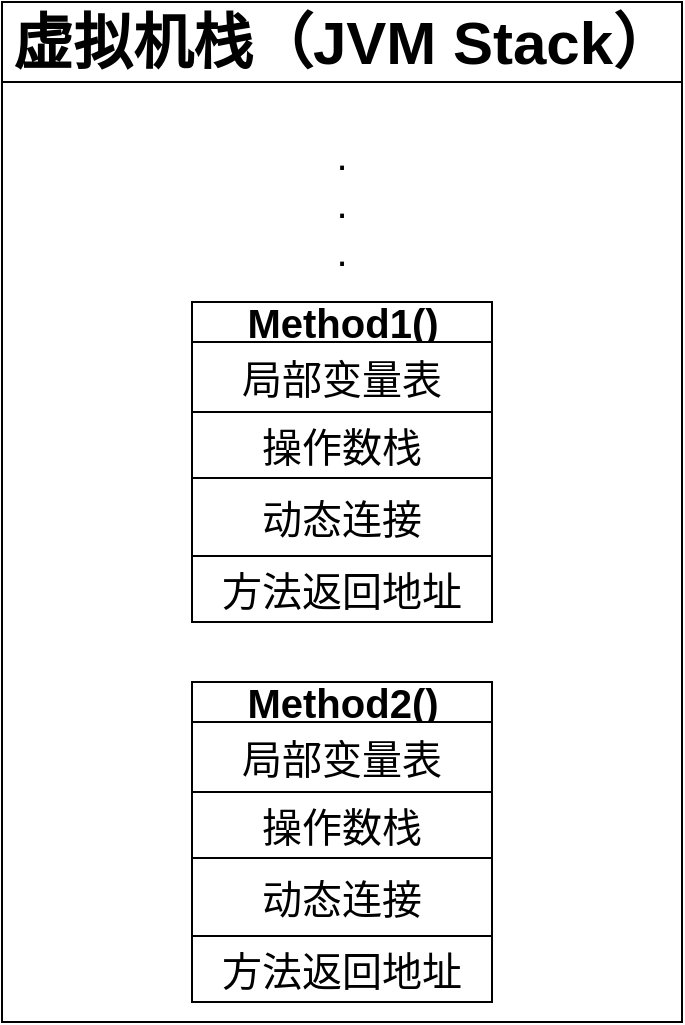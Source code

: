 <mxfile version="14.4.2" type="github">
  <diagram id="2-xbtvVCxzTjt74-FmUU" name="Page-1">
    <mxGraphModel dx="1038" dy="511" grid="1" gridSize="10" guides="1" tooltips="1" connect="1" arrows="1" fold="1" page="1" pageScale="1" pageWidth="850" pageHeight="1100" math="0" shadow="0">
      <root>
        <mxCell id="0" />
        <mxCell id="1" parent="0" />
        <mxCell id="-9JynYwgXRu6HP81hHen-24" value="虚拟机栈（JVM Stack）" style="swimlane;html=1;startSize=40;horizontal=1;containerType=tree;newEdgeStyle={&quot;edgeStyle&quot;:&quot;elbowEdgeStyle&quot;,&quot;startArrow&quot;:&quot;none&quot;,&quot;endArrow&quot;:&quot;none&quot;};gradientColor=#ffffff;fontSize=30;" vertex="1" parent="1">
          <mxGeometry x="210" y="30" width="340" height="510" as="geometry" />
        </mxCell>
        <mxCell id="-9JynYwgXRu6HP81hHen-59" value="&lt;font style=&quot;font-size: 20px;&quot;&gt;.&lt;br style=&quot;font-size: 20px;&quot;&gt;.&lt;br style=&quot;font-size: 20px;&quot;&gt;.&lt;/font&gt;" style="rounded=0;whiteSpace=wrap;html=1;gradientColor=#ffffff;strokeColor=none;fontSize=20;" vertex="1" parent="-9JynYwgXRu6HP81hHen-24">
          <mxGeometry x="110" y="50" width="120" height="100" as="geometry" />
        </mxCell>
        <mxCell id="-9JynYwgXRu6HP81hHen-60" value="Method1()" style="swimlane;html=1;startSize=20;horizontal=1;containerType=tree;newEdgeStyle={&quot;edgeStyle&quot;:&quot;elbowEdgeStyle&quot;,&quot;startArrow&quot;:&quot;none&quot;,&quot;endArrow&quot;:&quot;none&quot;};gradientColor=#ffffff;fontSize=20;" vertex="1" parent="-9JynYwgXRu6HP81hHen-24">
          <mxGeometry x="95" y="150" width="150" height="160" as="geometry" />
        </mxCell>
        <mxCell id="-9JynYwgXRu6HP81hHen-30" value="" style="shape=table;html=1;whiteSpace=wrap;startSize=0;container=1;collapsible=0;childLayout=tableLayout;gradientColor=#ffffff;fontSize=15;" vertex="1" parent="-9JynYwgXRu6HP81hHen-60">
          <mxGeometry y="20" width="150" height="140" as="geometry" />
        </mxCell>
        <mxCell id="-9JynYwgXRu6HP81hHen-31" value="" style="shape=partialRectangle;html=1;whiteSpace=wrap;collapsible=0;dropTarget=0;pointerEvents=0;fillColor=none;top=0;left=0;bottom=0;right=0;points=[[0,0.5],[1,0.5]];portConstraint=eastwest;" vertex="1" parent="-9JynYwgXRu6HP81hHen-30">
          <mxGeometry width="150" height="35" as="geometry" />
        </mxCell>
        <mxCell id="-9JynYwgXRu6HP81hHen-32" value="局部变量表" style="shape=partialRectangle;html=1;whiteSpace=wrap;connectable=0;fillColor=none;top=0;left=0;bottom=0;right=0;overflow=hidden;fontSize=20;" vertex="1" parent="-9JynYwgXRu6HP81hHen-31">
          <mxGeometry width="150" height="35" as="geometry" />
        </mxCell>
        <mxCell id="-9JynYwgXRu6HP81hHen-35" value="" style="shape=partialRectangle;html=1;whiteSpace=wrap;collapsible=0;dropTarget=0;pointerEvents=0;fillColor=none;top=0;left=0;bottom=0;right=0;points=[[0,0.5],[1,0.5]];portConstraint=eastwest;" vertex="1" parent="-9JynYwgXRu6HP81hHen-30">
          <mxGeometry y="35" width="150" height="33" as="geometry" />
        </mxCell>
        <mxCell id="-9JynYwgXRu6HP81hHen-36" value="操作数栈" style="shape=partialRectangle;html=1;whiteSpace=wrap;connectable=0;fillColor=none;top=0;left=0;bottom=0;right=0;overflow=hidden;fontSize=20;" vertex="1" parent="-9JynYwgXRu6HP81hHen-35">
          <mxGeometry width="150" height="33" as="geometry" />
        </mxCell>
        <mxCell id="-9JynYwgXRu6HP81hHen-43" style="shape=partialRectangle;html=1;whiteSpace=wrap;collapsible=0;dropTarget=0;pointerEvents=0;fillColor=none;top=0;left=0;bottom=0;right=0;points=[[0,0.5],[1,0.5]];portConstraint=eastwest;" vertex="1" parent="-9JynYwgXRu6HP81hHen-30">
          <mxGeometry y="68" width="150" height="39" as="geometry" />
        </mxCell>
        <mxCell id="-9JynYwgXRu6HP81hHen-44" value="&lt;font style=&quot;font-size: 20px&quot;&gt;动态连接&lt;/font&gt;" style="shape=partialRectangle;html=1;whiteSpace=wrap;connectable=0;fillColor=none;top=0;left=0;bottom=0;right=0;overflow=hidden;" vertex="1" parent="-9JynYwgXRu6HP81hHen-43">
          <mxGeometry width="150" height="39" as="geometry" />
        </mxCell>
        <mxCell id="-9JynYwgXRu6HP81hHen-47" style="shape=partialRectangle;html=1;whiteSpace=wrap;collapsible=0;dropTarget=0;pointerEvents=0;fillColor=none;top=0;left=0;bottom=0;right=0;points=[[0,0.5],[1,0.5]];portConstraint=eastwest;" vertex="1" parent="-9JynYwgXRu6HP81hHen-30">
          <mxGeometry y="107" width="150" height="33" as="geometry" />
        </mxCell>
        <mxCell id="-9JynYwgXRu6HP81hHen-48" value="方法返回地址" style="shape=partialRectangle;html=1;whiteSpace=wrap;connectable=0;fillColor=none;top=0;left=0;bottom=0;right=0;overflow=hidden;fontSize=20;" vertex="1" parent="-9JynYwgXRu6HP81hHen-47">
          <mxGeometry width="150" height="33" as="geometry" />
        </mxCell>
        <mxCell id="-9JynYwgXRu6HP81hHen-76" value="Method2()" style="swimlane;html=1;startSize=20;horizontal=1;containerType=tree;newEdgeStyle={&quot;edgeStyle&quot;:&quot;elbowEdgeStyle&quot;,&quot;startArrow&quot;:&quot;none&quot;,&quot;endArrow&quot;:&quot;none&quot;};gradientColor=#ffffff;fontSize=20;" vertex="1" parent="-9JynYwgXRu6HP81hHen-24">
          <mxGeometry x="95" y="340" width="150" height="160" as="geometry" />
        </mxCell>
        <mxCell id="-9JynYwgXRu6HP81hHen-77" value="" style="shape=table;html=1;whiteSpace=wrap;startSize=0;container=1;collapsible=0;childLayout=tableLayout;gradientColor=#ffffff;fontSize=15;" vertex="1" parent="-9JynYwgXRu6HP81hHen-76">
          <mxGeometry y="20" width="150" height="140" as="geometry" />
        </mxCell>
        <mxCell id="-9JynYwgXRu6HP81hHen-78" value="" style="shape=partialRectangle;html=1;whiteSpace=wrap;collapsible=0;dropTarget=0;pointerEvents=0;fillColor=none;top=0;left=0;bottom=0;right=0;points=[[0,0.5],[1,0.5]];portConstraint=eastwest;" vertex="1" parent="-9JynYwgXRu6HP81hHen-77">
          <mxGeometry width="150" height="35" as="geometry" />
        </mxCell>
        <mxCell id="-9JynYwgXRu6HP81hHen-79" value="局部变量表" style="shape=partialRectangle;html=1;whiteSpace=wrap;connectable=0;fillColor=none;top=0;left=0;bottom=0;right=0;overflow=hidden;fontSize=20;" vertex="1" parent="-9JynYwgXRu6HP81hHen-78">
          <mxGeometry width="150" height="35" as="geometry" />
        </mxCell>
        <mxCell id="-9JynYwgXRu6HP81hHen-80" value="" style="shape=partialRectangle;html=1;whiteSpace=wrap;collapsible=0;dropTarget=0;pointerEvents=0;fillColor=none;top=0;left=0;bottom=0;right=0;points=[[0,0.5],[1,0.5]];portConstraint=eastwest;" vertex="1" parent="-9JynYwgXRu6HP81hHen-77">
          <mxGeometry y="35" width="150" height="33" as="geometry" />
        </mxCell>
        <mxCell id="-9JynYwgXRu6HP81hHen-81" value="操作数栈" style="shape=partialRectangle;html=1;whiteSpace=wrap;connectable=0;fillColor=none;top=0;left=0;bottom=0;right=0;overflow=hidden;fontSize=20;" vertex="1" parent="-9JynYwgXRu6HP81hHen-80">
          <mxGeometry width="150" height="33" as="geometry" />
        </mxCell>
        <mxCell id="-9JynYwgXRu6HP81hHen-82" style="shape=partialRectangle;html=1;whiteSpace=wrap;collapsible=0;dropTarget=0;pointerEvents=0;fillColor=none;top=0;left=0;bottom=0;right=0;points=[[0,0.5],[1,0.5]];portConstraint=eastwest;" vertex="1" parent="-9JynYwgXRu6HP81hHen-77">
          <mxGeometry y="68" width="150" height="39" as="geometry" />
        </mxCell>
        <mxCell id="-9JynYwgXRu6HP81hHen-83" value="&lt;font style=&quot;font-size: 20px&quot;&gt;动态连接&lt;/font&gt;" style="shape=partialRectangle;html=1;whiteSpace=wrap;connectable=0;fillColor=none;top=0;left=0;bottom=0;right=0;overflow=hidden;" vertex="1" parent="-9JynYwgXRu6HP81hHen-82">
          <mxGeometry width="150" height="39" as="geometry" />
        </mxCell>
        <mxCell id="-9JynYwgXRu6HP81hHen-84" style="shape=partialRectangle;html=1;whiteSpace=wrap;collapsible=0;dropTarget=0;pointerEvents=0;fillColor=none;top=0;left=0;bottom=0;right=0;points=[[0,0.5],[1,0.5]];portConstraint=eastwest;" vertex="1" parent="-9JynYwgXRu6HP81hHen-77">
          <mxGeometry y="107" width="150" height="33" as="geometry" />
        </mxCell>
        <mxCell id="-9JynYwgXRu6HP81hHen-85" value="方法返回地址" style="shape=partialRectangle;html=1;whiteSpace=wrap;connectable=0;fillColor=none;top=0;left=0;bottom=0;right=0;overflow=hidden;fontSize=20;" vertex="1" parent="-9JynYwgXRu6HP81hHen-84">
          <mxGeometry width="150" height="33" as="geometry" />
        </mxCell>
      </root>
    </mxGraphModel>
  </diagram>
</mxfile>
